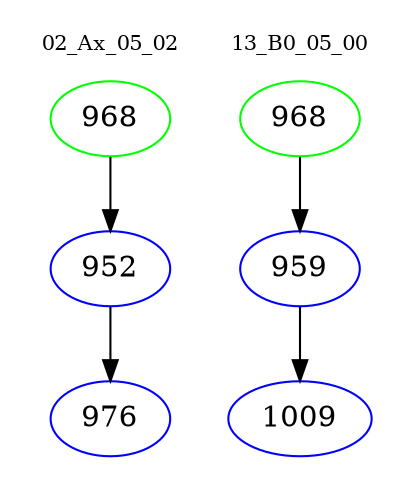 digraph{
subgraph cluster_0 {
color = white
label = "02_Ax_05_02";
fontsize=10;
T0_968 [label="968", color="green"]
T0_968 -> T0_952 [color="black"]
T0_952 [label="952", color="blue"]
T0_952 -> T0_976 [color="black"]
T0_976 [label="976", color="blue"]
}
subgraph cluster_1 {
color = white
label = "13_B0_05_00";
fontsize=10;
T1_968 [label="968", color="green"]
T1_968 -> T1_959 [color="black"]
T1_959 [label="959", color="blue"]
T1_959 -> T1_1009 [color="black"]
T1_1009 [label="1009", color="blue"]
}
}
